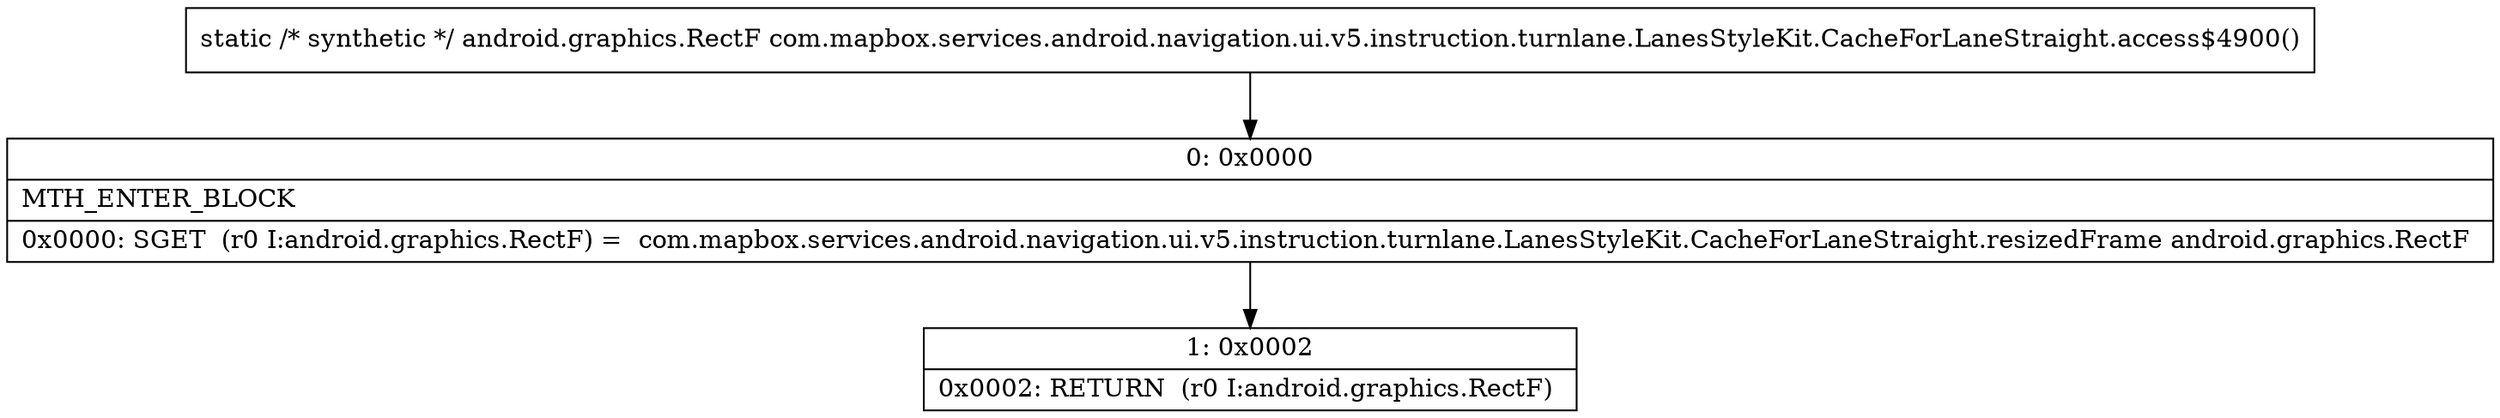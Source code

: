 digraph "CFG forcom.mapbox.services.android.navigation.ui.v5.instruction.turnlane.LanesStyleKit.CacheForLaneStraight.access$4900()Landroid\/graphics\/RectF;" {
Node_0 [shape=record,label="{0\:\ 0x0000|MTH_ENTER_BLOCK\l|0x0000: SGET  (r0 I:android.graphics.RectF) =  com.mapbox.services.android.navigation.ui.v5.instruction.turnlane.LanesStyleKit.CacheForLaneStraight.resizedFrame android.graphics.RectF \l}"];
Node_1 [shape=record,label="{1\:\ 0x0002|0x0002: RETURN  (r0 I:android.graphics.RectF) \l}"];
MethodNode[shape=record,label="{static \/* synthetic *\/ android.graphics.RectF com.mapbox.services.android.navigation.ui.v5.instruction.turnlane.LanesStyleKit.CacheForLaneStraight.access$4900() }"];
MethodNode -> Node_0;
Node_0 -> Node_1;
}


